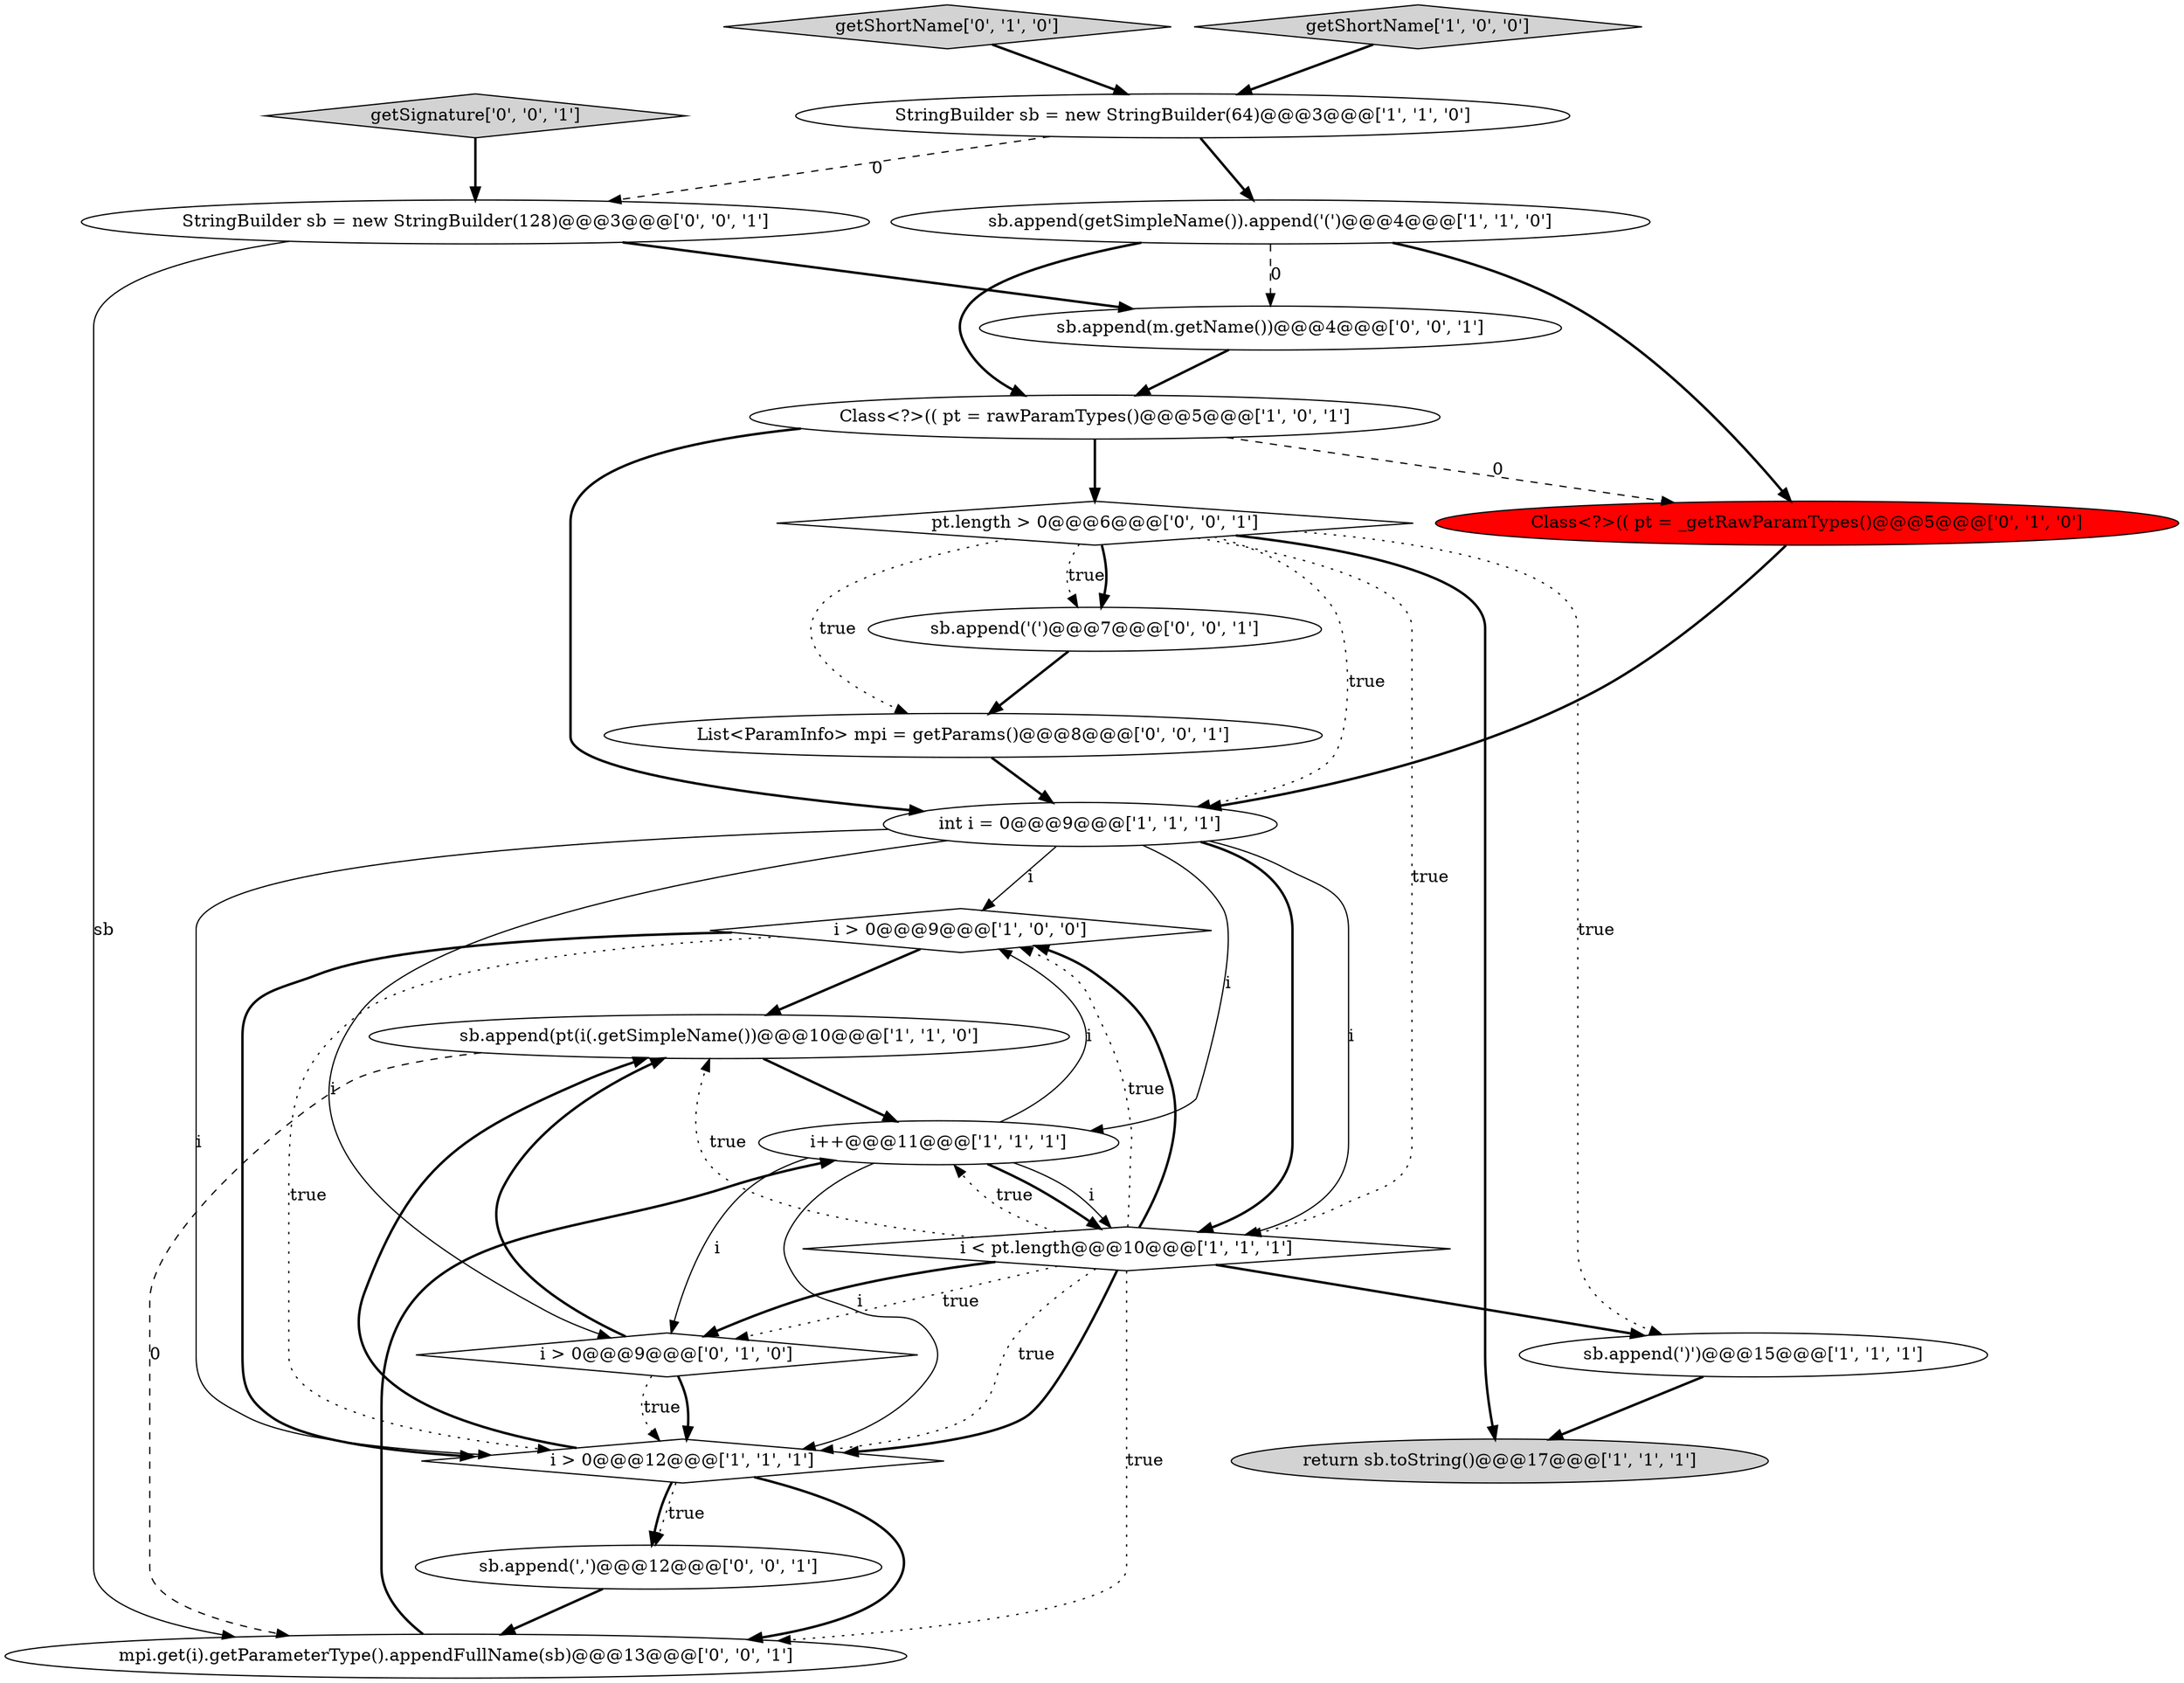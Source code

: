 digraph {
15 [style = filled, label = "sb.append(m.getName())@@@4@@@['0', '0', '1']", fillcolor = white, shape = ellipse image = "AAA0AAABBB3BBB"];
6 [style = filled, label = "i > 0@@@9@@@['1', '0', '0']", fillcolor = white, shape = diamond image = "AAA0AAABBB1BBB"];
20 [style = filled, label = "StringBuilder sb = new StringBuilder(128)@@@3@@@['0', '0', '1']", fillcolor = white, shape = ellipse image = "AAA0AAABBB3BBB"];
0 [style = filled, label = "return sb.toString()@@@17@@@['1', '1', '1']", fillcolor = lightgray, shape = ellipse image = "AAA0AAABBB1BBB"];
16 [style = filled, label = "sb.append(',')@@@12@@@['0', '0', '1']", fillcolor = white, shape = ellipse image = "AAA0AAABBB3BBB"];
17 [style = filled, label = "pt.length > 0@@@6@@@['0', '0', '1']", fillcolor = white, shape = diamond image = "AAA0AAABBB3BBB"];
1 [style = filled, label = "int i = 0@@@9@@@['1', '1', '1']", fillcolor = white, shape = ellipse image = "AAA0AAABBB1BBB"];
18 [style = filled, label = "sb.append('(')@@@7@@@['0', '0', '1']", fillcolor = white, shape = ellipse image = "AAA0AAABBB3BBB"];
13 [style = filled, label = "getShortName['0', '1', '0']", fillcolor = lightgray, shape = diamond image = "AAA0AAABBB2BBB"];
14 [style = filled, label = "Class<?>(( pt = _getRawParamTypes()@@@5@@@['0', '1', '0']", fillcolor = red, shape = ellipse image = "AAA1AAABBB2BBB"];
5 [style = filled, label = "getShortName['1', '0', '0']", fillcolor = lightgray, shape = diamond image = "AAA0AAABBB1BBB"];
2 [style = filled, label = "i++@@@11@@@['1', '1', '1']", fillcolor = white, shape = ellipse image = "AAA0AAABBB1BBB"];
8 [style = filled, label = "sb.append(getSimpleName()).append('(')@@@4@@@['1', '1', '0']", fillcolor = white, shape = ellipse image = "AAA0AAABBB1BBB"];
12 [style = filled, label = "i > 0@@@9@@@['0', '1', '0']", fillcolor = white, shape = diamond image = "AAA0AAABBB2BBB"];
4 [style = filled, label = "sb.append(pt(i(.getSimpleName())@@@10@@@['1', '1', '0']", fillcolor = white, shape = ellipse image = "AAA0AAABBB1BBB"];
3 [style = filled, label = "sb.append(')')@@@15@@@['1', '1', '1']", fillcolor = white, shape = ellipse image = "AAA0AAABBB1BBB"];
19 [style = filled, label = "getSignature['0', '0', '1']", fillcolor = lightgray, shape = diamond image = "AAA0AAABBB3BBB"];
7 [style = filled, label = "i < pt.length@@@10@@@['1', '1', '1']", fillcolor = white, shape = diamond image = "AAA0AAABBB1BBB"];
11 [style = filled, label = "i > 0@@@12@@@['1', '1', '1']", fillcolor = white, shape = diamond image = "AAA0AAABBB1BBB"];
22 [style = filled, label = "List<ParamInfo> mpi = getParams()@@@8@@@['0', '0', '1']", fillcolor = white, shape = ellipse image = "AAA0AAABBB3BBB"];
10 [style = filled, label = "StringBuilder sb = new StringBuilder(64)@@@3@@@['1', '1', '0']", fillcolor = white, shape = ellipse image = "AAA0AAABBB1BBB"];
21 [style = filled, label = "mpi.get(i).getParameterType().appendFullName(sb)@@@13@@@['0', '0', '1']", fillcolor = white, shape = ellipse image = "AAA0AAABBB3BBB"];
9 [style = filled, label = "Class<?>(( pt = rawParamTypes()@@@5@@@['1', '0', '1']", fillcolor = white, shape = ellipse image = "AAA0AAABBB1BBB"];
13->10 [style = bold, label=""];
5->10 [style = bold, label=""];
11->16 [style = bold, label=""];
7->2 [style = dotted, label="true"];
7->6 [style = dotted, label="true"];
7->11 [style = bold, label=""];
1->6 [style = solid, label="i"];
17->18 [style = dotted, label="true"];
7->12 [style = bold, label=""];
2->6 [style = solid, label="i"];
17->1 [style = dotted, label="true"];
19->20 [style = bold, label=""];
11->21 [style = bold, label=""];
11->4 [style = bold, label=""];
8->15 [style = dashed, label="0"];
12->11 [style = bold, label=""];
8->14 [style = bold, label=""];
9->17 [style = bold, label=""];
4->2 [style = bold, label=""];
4->21 [style = dashed, label="0"];
1->7 [style = bold, label=""];
17->3 [style = dotted, label="true"];
7->3 [style = bold, label=""];
3->0 [style = bold, label=""];
14->1 [style = bold, label=""];
7->12 [style = dotted, label="true"];
21->2 [style = bold, label=""];
12->11 [style = dotted, label="true"];
6->4 [style = bold, label=""];
18->22 [style = bold, label=""];
17->0 [style = bold, label=""];
2->11 [style = solid, label="i"];
9->14 [style = dashed, label="0"];
7->11 [style = dotted, label="true"];
10->8 [style = bold, label=""];
12->4 [style = bold, label=""];
15->9 [style = bold, label=""];
16->21 [style = bold, label=""];
6->11 [style = bold, label=""];
1->12 [style = solid, label="i"];
1->2 [style = solid, label="i"];
7->6 [style = bold, label=""];
2->12 [style = solid, label="i"];
7->4 [style = dotted, label="true"];
8->9 [style = bold, label=""];
1->11 [style = solid, label="i"];
11->16 [style = dotted, label="true"];
17->22 [style = dotted, label="true"];
20->21 [style = solid, label="sb"];
10->20 [style = dashed, label="0"];
17->7 [style = dotted, label="true"];
22->1 [style = bold, label=""];
2->7 [style = bold, label=""];
6->11 [style = dotted, label="true"];
9->1 [style = bold, label=""];
7->21 [style = dotted, label="true"];
20->15 [style = bold, label=""];
17->18 [style = bold, label=""];
1->7 [style = solid, label="i"];
2->7 [style = solid, label="i"];
}
